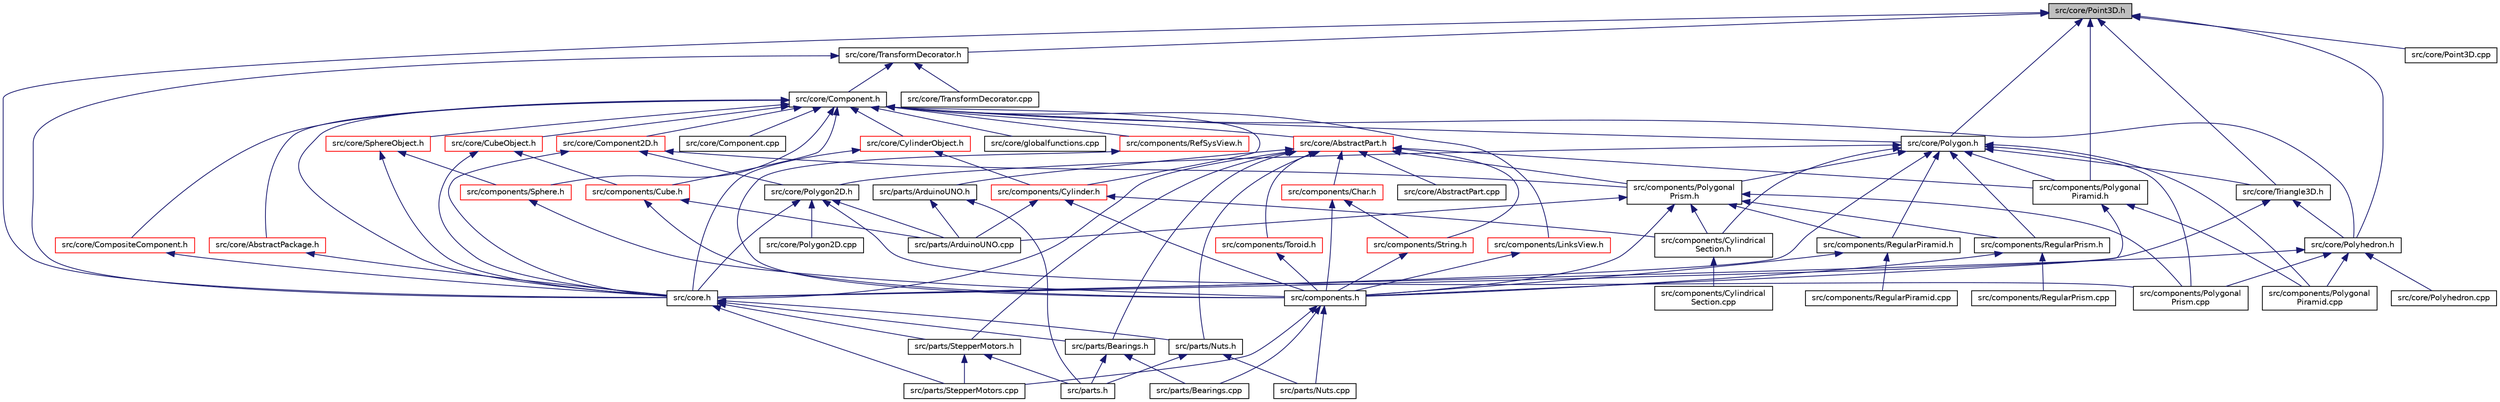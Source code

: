 digraph "src/core/Point3D.h"
{
  edge [fontname="Helvetica",fontsize="10",labelfontname="Helvetica",labelfontsize="10"];
  node [fontname="Helvetica",fontsize="10",shape=record];
  Node15 [label="src/core/Point3D.h",height=0.2,width=0.4,color="black", fillcolor="grey75", style="filled", fontcolor="black"];
  Node15 -> Node16 [dir="back",color="midnightblue",fontsize="10",style="solid",fontname="Helvetica"];
  Node16 [label="src/core/TransformDecorator.h",height=0.2,width=0.4,color="black", fillcolor="white", style="filled",URL="$TransformDecorator_8h.html"];
  Node16 -> Node17 [dir="back",color="midnightblue",fontsize="10",style="solid",fontname="Helvetica"];
  Node17 [label="src/core/Component.h",height=0.2,width=0.4,color="black", fillcolor="white", style="filled",URL="$Component_8h.html"];
  Node17 -> Node18 [dir="back",color="midnightblue",fontsize="10",style="solid",fontname="Helvetica"];
  Node18 [label="src/core/AbstractPart.h",height=0.2,width=0.4,color="red", fillcolor="white", style="filled",URL="$AbstractPart_8h.html"];
  Node18 -> Node19 [dir="back",color="midnightblue",fontsize="10",style="solid",fontname="Helvetica"];
  Node19 [label="src/components/Char.h",height=0.2,width=0.4,color="red", fillcolor="white", style="filled",URL="$Char_8h.html"];
  Node19 -> Node21 [dir="back",color="midnightblue",fontsize="10",style="solid",fontname="Helvetica"];
  Node21 [label="src/components/String.h",height=0.2,width=0.4,color="red", fillcolor="white", style="filled",URL="$String_8h.html"];
  Node21 -> Node23 [dir="back",color="midnightblue",fontsize="10",style="solid",fontname="Helvetica"];
  Node23 [label="src/components.h",height=0.2,width=0.4,color="black", fillcolor="white", style="filled",URL="$components_8h.html"];
  Node23 -> Node24 [dir="back",color="midnightblue",fontsize="10",style="solid",fontname="Helvetica"];
  Node24 [label="src/parts/Bearings.cpp",height=0.2,width=0.4,color="black", fillcolor="white", style="filled",URL="$Bearings_8cpp.html"];
  Node23 -> Node25 [dir="back",color="midnightblue",fontsize="10",style="solid",fontname="Helvetica"];
  Node25 [label="src/parts/Nuts.cpp",height=0.2,width=0.4,color="black", fillcolor="white", style="filled",URL="$Nuts_8cpp.html"];
  Node23 -> Node26 [dir="back",color="midnightblue",fontsize="10",style="solid",fontname="Helvetica"];
  Node26 [label="src/parts/StepperMotors.cpp",height=0.2,width=0.4,color="black", fillcolor="white", style="filled",URL="$StepperMotors_8cpp.html"];
  Node19 -> Node23 [dir="back",color="midnightblue",fontsize="10",style="solid",fontname="Helvetica"];
  Node18 -> Node27 [dir="back",color="midnightblue",fontsize="10",style="solid",fontname="Helvetica"];
  Node27 [label="src/components/Polygonal\lPiramid.h",height=0.2,width=0.4,color="black", fillcolor="white", style="filled",URL="$PolygonalPiramid_8h.html"];
  Node27 -> Node28 [dir="back",color="midnightblue",fontsize="10",style="solid",fontname="Helvetica"];
  Node28 [label="src/components/Polygonal\lPiramid.cpp",height=0.2,width=0.4,color="black", fillcolor="white", style="filled",URL="$PolygonalPiramid_8cpp.html"];
  Node27 -> Node23 [dir="back",color="midnightblue",fontsize="10",style="solid",fontname="Helvetica"];
  Node18 -> Node29 [dir="back",color="midnightblue",fontsize="10",style="solid",fontname="Helvetica"];
  Node29 [label="src/components/Polygonal\lPrism.h",height=0.2,width=0.4,color="black", fillcolor="white", style="filled",URL="$PolygonalPrism_8h.html"];
  Node29 -> Node30 [dir="back",color="midnightblue",fontsize="10",style="solid",fontname="Helvetica"];
  Node30 [label="src/components/Cylindrical\lSection.h",height=0.2,width=0.4,color="black", fillcolor="white", style="filled",URL="$CylindricalSection_8h.html"];
  Node30 -> Node31 [dir="back",color="midnightblue",fontsize="10",style="solid",fontname="Helvetica"];
  Node31 [label="src/components/Cylindrical\lSection.cpp",height=0.2,width=0.4,color="black", fillcolor="white", style="filled",URL="$CylindricalSection_8cpp.html"];
  Node29 -> Node32 [dir="back",color="midnightblue",fontsize="10",style="solid",fontname="Helvetica"];
  Node32 [label="src/components/Polygonal\lPrism.cpp",height=0.2,width=0.4,color="black", fillcolor="white", style="filled",URL="$PolygonalPrism_8cpp.html"];
  Node29 -> Node33 [dir="back",color="midnightblue",fontsize="10",style="solid",fontname="Helvetica"];
  Node33 [label="src/components/RegularPiramid.h",height=0.2,width=0.4,color="black", fillcolor="white", style="filled",URL="$RegularPiramid_8h.html"];
  Node33 -> Node34 [dir="back",color="midnightblue",fontsize="10",style="solid",fontname="Helvetica"];
  Node34 [label="src/components/RegularPiramid.cpp",height=0.2,width=0.4,color="black", fillcolor="white", style="filled",URL="$RegularPiramid_8cpp.html"];
  Node33 -> Node23 [dir="back",color="midnightblue",fontsize="10",style="solid",fontname="Helvetica"];
  Node29 -> Node35 [dir="back",color="midnightblue",fontsize="10",style="solid",fontname="Helvetica"];
  Node35 [label="src/components/RegularPrism.h",height=0.2,width=0.4,color="black", fillcolor="white", style="filled",URL="$RegularPrism_8h.html"];
  Node35 -> Node36 [dir="back",color="midnightblue",fontsize="10",style="solid",fontname="Helvetica"];
  Node36 [label="src/components/RegularPrism.cpp",height=0.2,width=0.4,color="black", fillcolor="white", style="filled",URL="$RegularPrism_8cpp.html"];
  Node35 -> Node23 [dir="back",color="midnightblue",fontsize="10",style="solid",fontname="Helvetica"];
  Node29 -> Node23 [dir="back",color="midnightblue",fontsize="10",style="solid",fontname="Helvetica"];
  Node29 -> Node37 [dir="back",color="midnightblue",fontsize="10",style="solid",fontname="Helvetica"];
  Node37 [label="src/parts/ArduinoUNO.cpp",height=0.2,width=0.4,color="black", fillcolor="white", style="filled",URL="$ArduinoUNO_8cpp.html"];
  Node18 -> Node21 [dir="back",color="midnightblue",fontsize="10",style="solid",fontname="Helvetica"];
  Node18 -> Node38 [dir="back",color="midnightblue",fontsize="10",style="solid",fontname="Helvetica"];
  Node38 [label="src/components/Toroid.h",height=0.2,width=0.4,color="red", fillcolor="white", style="filled",URL="$Toroid_8h.html"];
  Node38 -> Node23 [dir="back",color="midnightblue",fontsize="10",style="solid",fontname="Helvetica"];
  Node18 -> Node42 [dir="back",color="midnightblue",fontsize="10",style="solid",fontname="Helvetica"];
  Node42 [label="src/core/AbstractPart.cpp",height=0.2,width=0.4,color="black", fillcolor="white", style="filled",URL="$AbstractPart_8cpp.html"];
  Node18 -> Node43 [dir="back",color="midnightblue",fontsize="10",style="solid",fontname="Helvetica"];
  Node43 [label="src/core.h",height=0.2,width=0.4,color="black", fillcolor="white", style="filled",URL="$core_8h.html"];
  Node43 -> Node44 [dir="back",color="midnightblue",fontsize="10",style="solid",fontname="Helvetica"];
  Node44 [label="src/parts/Bearings.h",height=0.2,width=0.4,color="black", fillcolor="white", style="filled",URL="$Bearings_8h.html"];
  Node44 -> Node24 [dir="back",color="midnightblue",fontsize="10",style="solid",fontname="Helvetica"];
  Node44 -> Node45 [dir="back",color="midnightblue",fontsize="10",style="solid",fontname="Helvetica"];
  Node45 [label="src/parts.h",height=0.2,width=0.4,color="black", fillcolor="white", style="filled",URL="$parts_8h.html"];
  Node43 -> Node46 [dir="back",color="midnightblue",fontsize="10",style="solid",fontname="Helvetica"];
  Node46 [label="src/parts/Nuts.h",height=0.2,width=0.4,color="black", fillcolor="white", style="filled",URL="$Nuts_8h.html"];
  Node46 -> Node25 [dir="back",color="midnightblue",fontsize="10",style="solid",fontname="Helvetica"];
  Node46 -> Node45 [dir="back",color="midnightblue",fontsize="10",style="solid",fontname="Helvetica"];
  Node43 -> Node47 [dir="back",color="midnightblue",fontsize="10",style="solid",fontname="Helvetica"];
  Node47 [label="src/parts/StepperMotors.h",height=0.2,width=0.4,color="black", fillcolor="white", style="filled",URL="$StepperMotors_8h.html"];
  Node47 -> Node26 [dir="back",color="midnightblue",fontsize="10",style="solid",fontname="Helvetica"];
  Node47 -> Node45 [dir="back",color="midnightblue",fontsize="10",style="solid",fontname="Helvetica"];
  Node43 -> Node26 [dir="back",color="midnightblue",fontsize="10",style="solid",fontname="Helvetica"];
  Node18 -> Node48 [dir="back",color="midnightblue",fontsize="10",style="solid",fontname="Helvetica"];
  Node48 [label="src/parts/ArduinoUNO.h",height=0.2,width=0.4,color="black", fillcolor="white", style="filled",URL="$ArduinoUNO_8h.html"];
  Node48 -> Node37 [dir="back",color="midnightblue",fontsize="10",style="solid",fontname="Helvetica"];
  Node48 -> Node45 [dir="back",color="midnightblue",fontsize="10",style="solid",fontname="Helvetica"];
  Node18 -> Node44 [dir="back",color="midnightblue",fontsize="10",style="solid",fontname="Helvetica"];
  Node18 -> Node46 [dir="back",color="midnightblue",fontsize="10",style="solid",fontname="Helvetica"];
  Node18 -> Node47 [dir="back",color="midnightblue",fontsize="10",style="solid",fontname="Helvetica"];
  Node17 -> Node81 [dir="back",color="midnightblue",fontsize="10",style="solid",fontname="Helvetica"];
  Node81 [label="src/core/CubeObject.h",height=0.2,width=0.4,color="red", fillcolor="white", style="filled",URL="$CubeObject_8h.html"];
  Node81 -> Node82 [dir="back",color="midnightblue",fontsize="10",style="solid",fontname="Helvetica"];
  Node82 [label="src/components/Cube.h",height=0.2,width=0.4,color="red", fillcolor="white", style="filled",URL="$Cube_8h.html"];
  Node82 -> Node23 [dir="back",color="midnightblue",fontsize="10",style="solid",fontname="Helvetica"];
  Node82 -> Node37 [dir="back",color="midnightblue",fontsize="10",style="solid",fontname="Helvetica"];
  Node81 -> Node43 [dir="back",color="midnightblue",fontsize="10",style="solid",fontname="Helvetica"];
  Node17 -> Node82 [dir="back",color="midnightblue",fontsize="10",style="solid",fontname="Helvetica"];
  Node17 -> Node89 [dir="back",color="midnightblue",fontsize="10",style="solid",fontname="Helvetica"];
  Node89 [label="src/core/CylinderObject.h",height=0.2,width=0.4,color="red", fillcolor="white", style="filled",URL="$CylinderObject_8h.html"];
  Node89 -> Node90 [dir="back",color="midnightblue",fontsize="10",style="solid",fontname="Helvetica"];
  Node90 [label="src/components/Cylinder.h",height=0.2,width=0.4,color="red", fillcolor="white", style="filled",URL="$Cylinder_8h.html"];
  Node90 -> Node30 [dir="back",color="midnightblue",fontsize="10",style="solid",fontname="Helvetica"];
  Node90 -> Node23 [dir="back",color="midnightblue",fontsize="10",style="solid",fontname="Helvetica"];
  Node90 -> Node37 [dir="back",color="midnightblue",fontsize="10",style="solid",fontname="Helvetica"];
  Node89 -> Node43 [dir="back",color="midnightblue",fontsize="10",style="solid",fontname="Helvetica"];
  Node17 -> Node90 [dir="back",color="midnightblue",fontsize="10",style="solid",fontname="Helvetica"];
  Node17 -> Node95 [dir="back",color="midnightblue",fontsize="10",style="solid",fontname="Helvetica"];
  Node95 [label="src/components/LinksView.h",height=0.2,width=0.4,color="red", fillcolor="white", style="filled",URL="$LinksView_8h.html"];
  Node95 -> Node23 [dir="back",color="midnightblue",fontsize="10",style="solid",fontname="Helvetica"];
  Node17 -> Node96 [dir="back",color="midnightblue",fontsize="10",style="solid",fontname="Helvetica"];
  Node96 [label="src/components/RefSysView.h",height=0.2,width=0.4,color="red", fillcolor="white", style="filled",URL="$RefSysView_8h.html"];
  Node96 -> Node23 [dir="back",color="midnightblue",fontsize="10",style="solid",fontname="Helvetica"];
  Node17 -> Node97 [dir="back",color="midnightblue",fontsize="10",style="solid",fontname="Helvetica"];
  Node97 [label="src/components/Sphere.h",height=0.2,width=0.4,color="red", fillcolor="white", style="filled",URL="$Sphere_8h.html"];
  Node97 -> Node23 [dir="back",color="midnightblue",fontsize="10",style="solid",fontname="Helvetica"];
  Node17 -> Node99 [dir="back",color="midnightblue",fontsize="10",style="solid",fontname="Helvetica"];
  Node99 [label="src/core/SphereObject.h",height=0.2,width=0.4,color="red", fillcolor="white", style="filled",URL="$SphereObject_8h.html"];
  Node99 -> Node97 [dir="back",color="midnightblue",fontsize="10",style="solid",fontname="Helvetica"];
  Node99 -> Node43 [dir="back",color="midnightblue",fontsize="10",style="solid",fontname="Helvetica"];
  Node17 -> Node101 [dir="back",color="midnightblue",fontsize="10",style="solid",fontname="Helvetica"];
  Node101 [label="src/core/CompositeComponent.h",height=0.2,width=0.4,color="red", fillcolor="white", style="filled",URL="$CompositeComponent_8h.html"];
  Node101 -> Node43 [dir="back",color="midnightblue",fontsize="10",style="solid",fontname="Helvetica"];
  Node17 -> Node113 [dir="back",color="midnightblue",fontsize="10",style="solid",fontname="Helvetica"];
  Node113 [label="src/core/AbstractPackage.h",height=0.2,width=0.4,color="red", fillcolor="white", style="filled",URL="$AbstractPackage_8h.html"];
  Node113 -> Node43 [dir="back",color="midnightblue",fontsize="10",style="solid",fontname="Helvetica"];
  Node17 -> Node103 [dir="back",color="midnightblue",fontsize="10",style="solid",fontname="Helvetica"];
  Node103 [label="src/core/Component.cpp",height=0.2,width=0.4,color="black", fillcolor="white", style="filled",URL="$Component_8cpp.html"];
  Node17 -> Node115 [dir="back",color="midnightblue",fontsize="10",style="solid",fontname="Helvetica"];
  Node115 [label="src/core/Component2D.h",height=0.2,width=0.4,color="red", fillcolor="white", style="filled",URL="$Component2D_8h.html"];
  Node115 -> Node29 [dir="back",color="midnightblue",fontsize="10",style="solid",fontname="Helvetica"];
  Node115 -> Node120 [dir="back",color="midnightblue",fontsize="10",style="solid",fontname="Helvetica"];
  Node120 [label="src/core/Polygon2D.h",height=0.2,width=0.4,color="black", fillcolor="white", style="filled",URL="$Polygon2D_8h.html"];
  Node120 -> Node32 [dir="back",color="midnightblue",fontsize="10",style="solid",fontname="Helvetica"];
  Node120 -> Node121 [dir="back",color="midnightblue",fontsize="10",style="solid",fontname="Helvetica"];
  Node121 [label="src/core/Polygon2D.cpp",height=0.2,width=0.4,color="black", fillcolor="white", style="filled",URL="$Polygon2D_8cpp.html"];
  Node120 -> Node43 [dir="back",color="midnightblue",fontsize="10",style="solid",fontname="Helvetica"];
  Node120 -> Node37 [dir="back",color="midnightblue",fontsize="10",style="solid",fontname="Helvetica"];
  Node115 -> Node43 [dir="back",color="midnightblue",fontsize="10",style="solid",fontname="Helvetica"];
  Node17 -> Node106 [dir="back",color="midnightblue",fontsize="10",style="solid",fontname="Helvetica"];
  Node106 [label="src/core/globalfunctions.cpp",height=0.2,width=0.4,color="black", fillcolor="white", style="filled",URL="$globalfunctions_8cpp.html"];
  Node17 -> Node122 [dir="back",color="midnightblue",fontsize="10",style="solid",fontname="Helvetica"];
  Node122 [label="src/core/Polygon.h",height=0.2,width=0.4,color="black", fillcolor="white", style="filled",URL="$Polygon_8h.html"];
  Node122 -> Node30 [dir="back",color="midnightblue",fontsize="10",style="solid",fontname="Helvetica"];
  Node122 -> Node28 [dir="back",color="midnightblue",fontsize="10",style="solid",fontname="Helvetica"];
  Node122 -> Node27 [dir="back",color="midnightblue",fontsize="10",style="solid",fontname="Helvetica"];
  Node122 -> Node32 [dir="back",color="midnightblue",fontsize="10",style="solid",fontname="Helvetica"];
  Node122 -> Node29 [dir="back",color="midnightblue",fontsize="10",style="solid",fontname="Helvetica"];
  Node122 -> Node33 [dir="back",color="midnightblue",fontsize="10",style="solid",fontname="Helvetica"];
  Node122 -> Node35 [dir="back",color="midnightblue",fontsize="10",style="solid",fontname="Helvetica"];
  Node122 -> Node120 [dir="back",color="midnightblue",fontsize="10",style="solid",fontname="Helvetica"];
  Node122 -> Node123 [dir="back",color="midnightblue",fontsize="10",style="solid",fontname="Helvetica"];
  Node123 [label="src/core/Triangle3D.h",height=0.2,width=0.4,color="black", fillcolor="white", style="filled",URL="$Triangle3D_8h.html"];
  Node123 -> Node124 [dir="back",color="midnightblue",fontsize="10",style="solid",fontname="Helvetica"];
  Node124 [label="src/core/Polyhedron.h",height=0.2,width=0.4,color="black", fillcolor="white", style="filled",URL="$Polyhedron_8h.html"];
  Node124 -> Node28 [dir="back",color="midnightblue",fontsize="10",style="solid",fontname="Helvetica"];
  Node124 -> Node32 [dir="back",color="midnightblue",fontsize="10",style="solid",fontname="Helvetica"];
  Node124 -> Node125 [dir="back",color="midnightblue",fontsize="10",style="solid",fontname="Helvetica"];
  Node125 [label="src/core/Polyhedron.cpp",height=0.2,width=0.4,color="black", fillcolor="white", style="filled",URL="$Polyhedron_8cpp.html"];
  Node124 -> Node43 [dir="back",color="midnightblue",fontsize="10",style="solid",fontname="Helvetica"];
  Node123 -> Node43 [dir="back",color="midnightblue",fontsize="10",style="solid",fontname="Helvetica"];
  Node122 -> Node43 [dir="back",color="midnightblue",fontsize="10",style="solid",fontname="Helvetica"];
  Node17 -> Node124 [dir="back",color="midnightblue",fontsize="10",style="solid",fontname="Helvetica"];
  Node17 -> Node43 [dir="back",color="midnightblue",fontsize="10",style="solid",fontname="Helvetica"];
  Node16 -> Node126 [dir="back",color="midnightblue",fontsize="10",style="solid",fontname="Helvetica"];
  Node126 [label="src/core/TransformDecorator.cpp",height=0.2,width=0.4,color="black", fillcolor="white", style="filled",URL="$TransformDecorator_8cpp.html"];
  Node16 -> Node43 [dir="back",color="midnightblue",fontsize="10",style="solid",fontname="Helvetica"];
  Node15 -> Node27 [dir="back",color="midnightblue",fontsize="10",style="solid",fontname="Helvetica"];
  Node15 -> Node127 [dir="back",color="midnightblue",fontsize="10",style="solid",fontname="Helvetica"];
  Node127 [label="src/core/Point3D.cpp",height=0.2,width=0.4,color="black", fillcolor="white", style="filled",URL="$Point3D_8cpp.html"];
  Node15 -> Node122 [dir="back",color="midnightblue",fontsize="10",style="solid",fontname="Helvetica"];
  Node15 -> Node124 [dir="back",color="midnightblue",fontsize="10",style="solid",fontname="Helvetica"];
  Node15 -> Node123 [dir="back",color="midnightblue",fontsize="10",style="solid",fontname="Helvetica"];
  Node15 -> Node43 [dir="back",color="midnightblue",fontsize="10",style="solid",fontname="Helvetica"];
}
